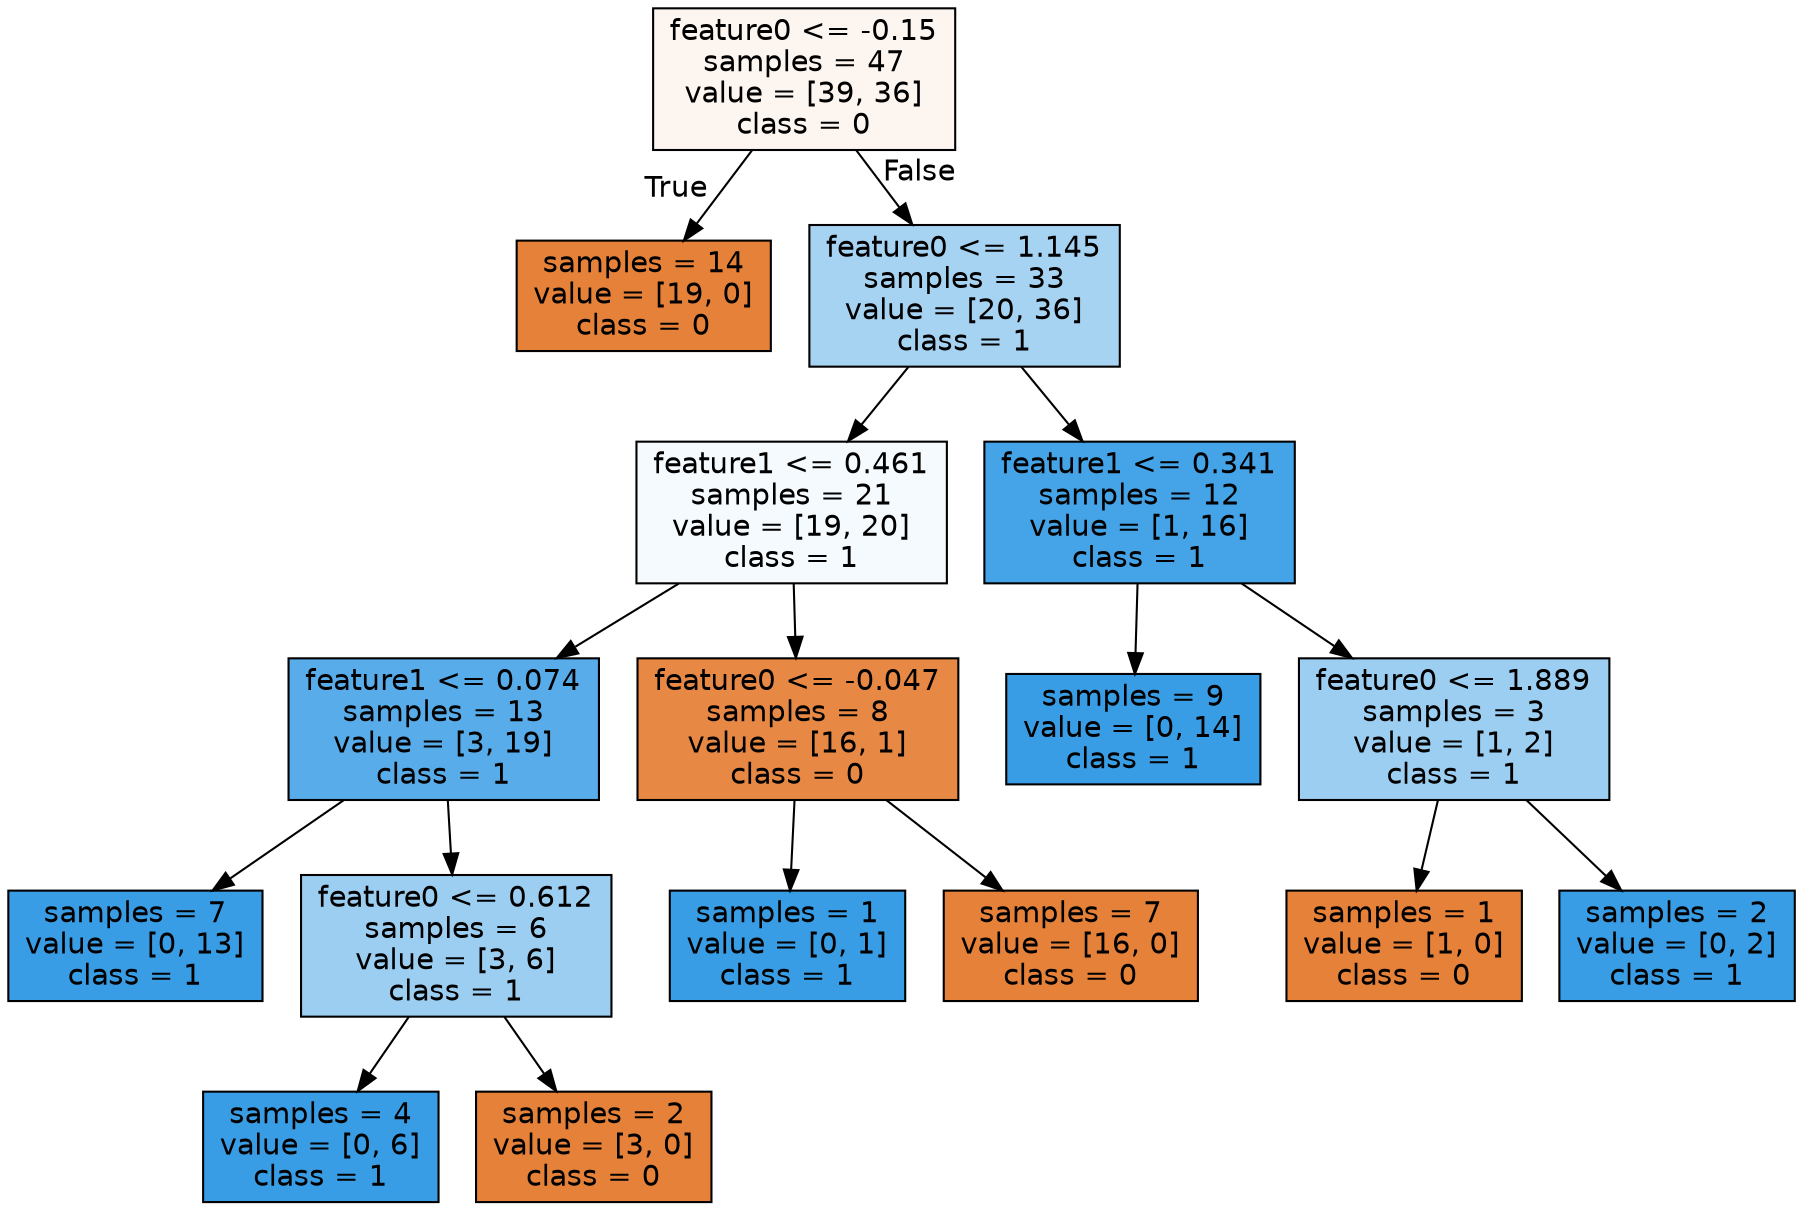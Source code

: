 digraph Tree {
node [shape=box, style="filled", color="black", fontname="helvetica"] ;
edge [fontname="helvetica"] ;
0 [label="feature0 <= -0.15\nsamples = 47\nvalue = [39, 36]\nclass = 0", fillcolor="#fdf5f0"] ;
1 [label="samples = 14\nvalue = [19, 0]\nclass = 0", fillcolor="#e58139"] ;
0 -> 1 [labeldistance=2.5, labelangle=45, headlabel="True"] ;
2 [label="feature0 <= 1.145\nsamples = 33\nvalue = [20, 36]\nclass = 1", fillcolor="#a7d3f3"] ;
0 -> 2 [labeldistance=2.5, labelangle=-45, headlabel="False"] ;
3 [label="feature1 <= 0.461\nsamples = 21\nvalue = [19, 20]\nclass = 1", fillcolor="#f5fafe"] ;
2 -> 3 ;
4 [label="feature1 <= 0.074\nsamples = 13\nvalue = [3, 19]\nclass = 1", fillcolor="#58ace9"] ;
3 -> 4 ;
5 [label="samples = 7\nvalue = [0, 13]\nclass = 1", fillcolor="#399de5"] ;
4 -> 5 ;
6 [label="feature0 <= 0.612\nsamples = 6\nvalue = [3, 6]\nclass = 1", fillcolor="#9ccef2"] ;
4 -> 6 ;
7 [label="samples = 4\nvalue = [0, 6]\nclass = 1", fillcolor="#399de5"] ;
6 -> 7 ;
8 [label="samples = 2\nvalue = [3, 0]\nclass = 0", fillcolor="#e58139"] ;
6 -> 8 ;
9 [label="feature0 <= -0.047\nsamples = 8\nvalue = [16, 1]\nclass = 0", fillcolor="#e78945"] ;
3 -> 9 ;
10 [label="samples = 1\nvalue = [0, 1]\nclass = 1", fillcolor="#399de5"] ;
9 -> 10 ;
11 [label="samples = 7\nvalue = [16, 0]\nclass = 0", fillcolor="#e58139"] ;
9 -> 11 ;
12 [label="feature1 <= 0.341\nsamples = 12\nvalue = [1, 16]\nclass = 1", fillcolor="#45a3e7"] ;
2 -> 12 ;
13 [label="samples = 9\nvalue = [0, 14]\nclass = 1", fillcolor="#399de5"] ;
12 -> 13 ;
14 [label="feature0 <= 1.889\nsamples = 3\nvalue = [1, 2]\nclass = 1", fillcolor="#9ccef2"] ;
12 -> 14 ;
15 [label="samples = 1\nvalue = [1, 0]\nclass = 0", fillcolor="#e58139"] ;
14 -> 15 ;
16 [label="samples = 2\nvalue = [0, 2]\nclass = 1", fillcolor="#399de5"] ;
14 -> 16 ;
}